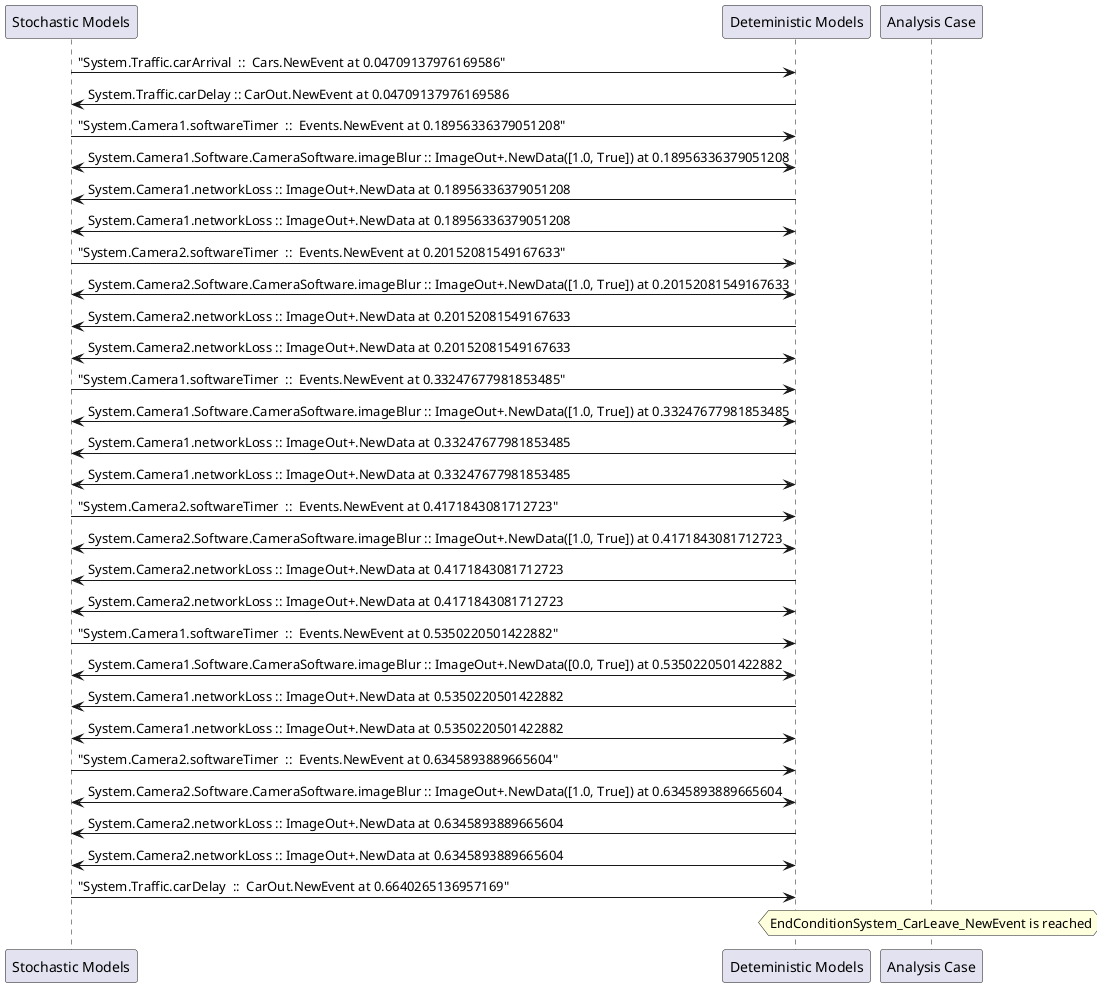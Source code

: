 
	@startuml
	participant "Stochastic Models" as stochmodel
	participant "Deteministic Models" as detmodel
	participant "Analysis Case" as analysis
	{23957_stop} stochmodel -> detmodel : "System.Traffic.carArrival  ::  Cars.NewEvent at 0.04709137976169586"
{23970_start} detmodel -> stochmodel : System.Traffic.carDelay :: CarOut.NewEvent at 0.04709137976169586
{23927_stop} stochmodel -> detmodel : "System.Camera1.softwareTimer  ::  Events.NewEvent at 0.18956336379051208"
detmodel <-> stochmodel : System.Camera1.Software.CameraSoftware.imageBlur :: ImageOut+.NewData([1.0, True]) at 0.18956336379051208
detmodel -> stochmodel : System.Camera1.networkLoss :: ImageOut+.NewData at 0.18956336379051208
detmodel <-> stochmodel : System.Camera1.networkLoss :: ImageOut+.NewData at 0.18956336379051208
{23942_stop} stochmodel -> detmodel : "System.Camera2.softwareTimer  ::  Events.NewEvent at 0.20152081549167633"
detmodel <-> stochmodel : System.Camera2.Software.CameraSoftware.imageBlur :: ImageOut+.NewData([1.0, True]) at 0.20152081549167633
detmodel -> stochmodel : System.Camera2.networkLoss :: ImageOut+.NewData at 0.20152081549167633
detmodel <-> stochmodel : System.Camera2.networkLoss :: ImageOut+.NewData at 0.20152081549167633
{23928_stop} stochmodel -> detmodel : "System.Camera1.softwareTimer  ::  Events.NewEvent at 0.33247677981853485"
detmodel <-> stochmodel : System.Camera1.Software.CameraSoftware.imageBlur :: ImageOut+.NewData([1.0, True]) at 0.33247677981853485
detmodel -> stochmodel : System.Camera1.networkLoss :: ImageOut+.NewData at 0.33247677981853485
detmodel <-> stochmodel : System.Camera1.networkLoss :: ImageOut+.NewData at 0.33247677981853485
{23943_stop} stochmodel -> detmodel : "System.Camera2.softwareTimer  ::  Events.NewEvent at 0.4171843081712723"
detmodel <-> stochmodel : System.Camera2.Software.CameraSoftware.imageBlur :: ImageOut+.NewData([1.0, True]) at 0.4171843081712723
detmodel -> stochmodel : System.Camera2.networkLoss :: ImageOut+.NewData at 0.4171843081712723
detmodel <-> stochmodel : System.Camera2.networkLoss :: ImageOut+.NewData at 0.4171843081712723
{23929_stop} stochmodel -> detmodel : "System.Camera1.softwareTimer  ::  Events.NewEvent at 0.5350220501422882"
detmodel <-> stochmodel : System.Camera1.Software.CameraSoftware.imageBlur :: ImageOut+.NewData([0.0, True]) at 0.5350220501422882
detmodel -> stochmodel : System.Camera1.networkLoss :: ImageOut+.NewData at 0.5350220501422882
detmodel <-> stochmodel : System.Camera1.networkLoss :: ImageOut+.NewData at 0.5350220501422882
{23944_stop} stochmodel -> detmodel : "System.Camera2.softwareTimer  ::  Events.NewEvent at 0.6345893889665604"
detmodel <-> stochmodel : System.Camera2.Software.CameraSoftware.imageBlur :: ImageOut+.NewData([1.0, True]) at 0.6345893889665604
detmodel -> stochmodel : System.Camera2.networkLoss :: ImageOut+.NewData at 0.6345893889665604
detmodel <-> stochmodel : System.Camera2.networkLoss :: ImageOut+.NewData at 0.6345893889665604
{23970_stop} stochmodel -> detmodel : "System.Traffic.carDelay  ::  CarOut.NewEvent at 0.6640265136957169"
{23970_start} <-> {23970_stop} : delay
hnote over analysis 
EndConditionSystem_CarLeave_NewEvent is reached
endnote
@enduml